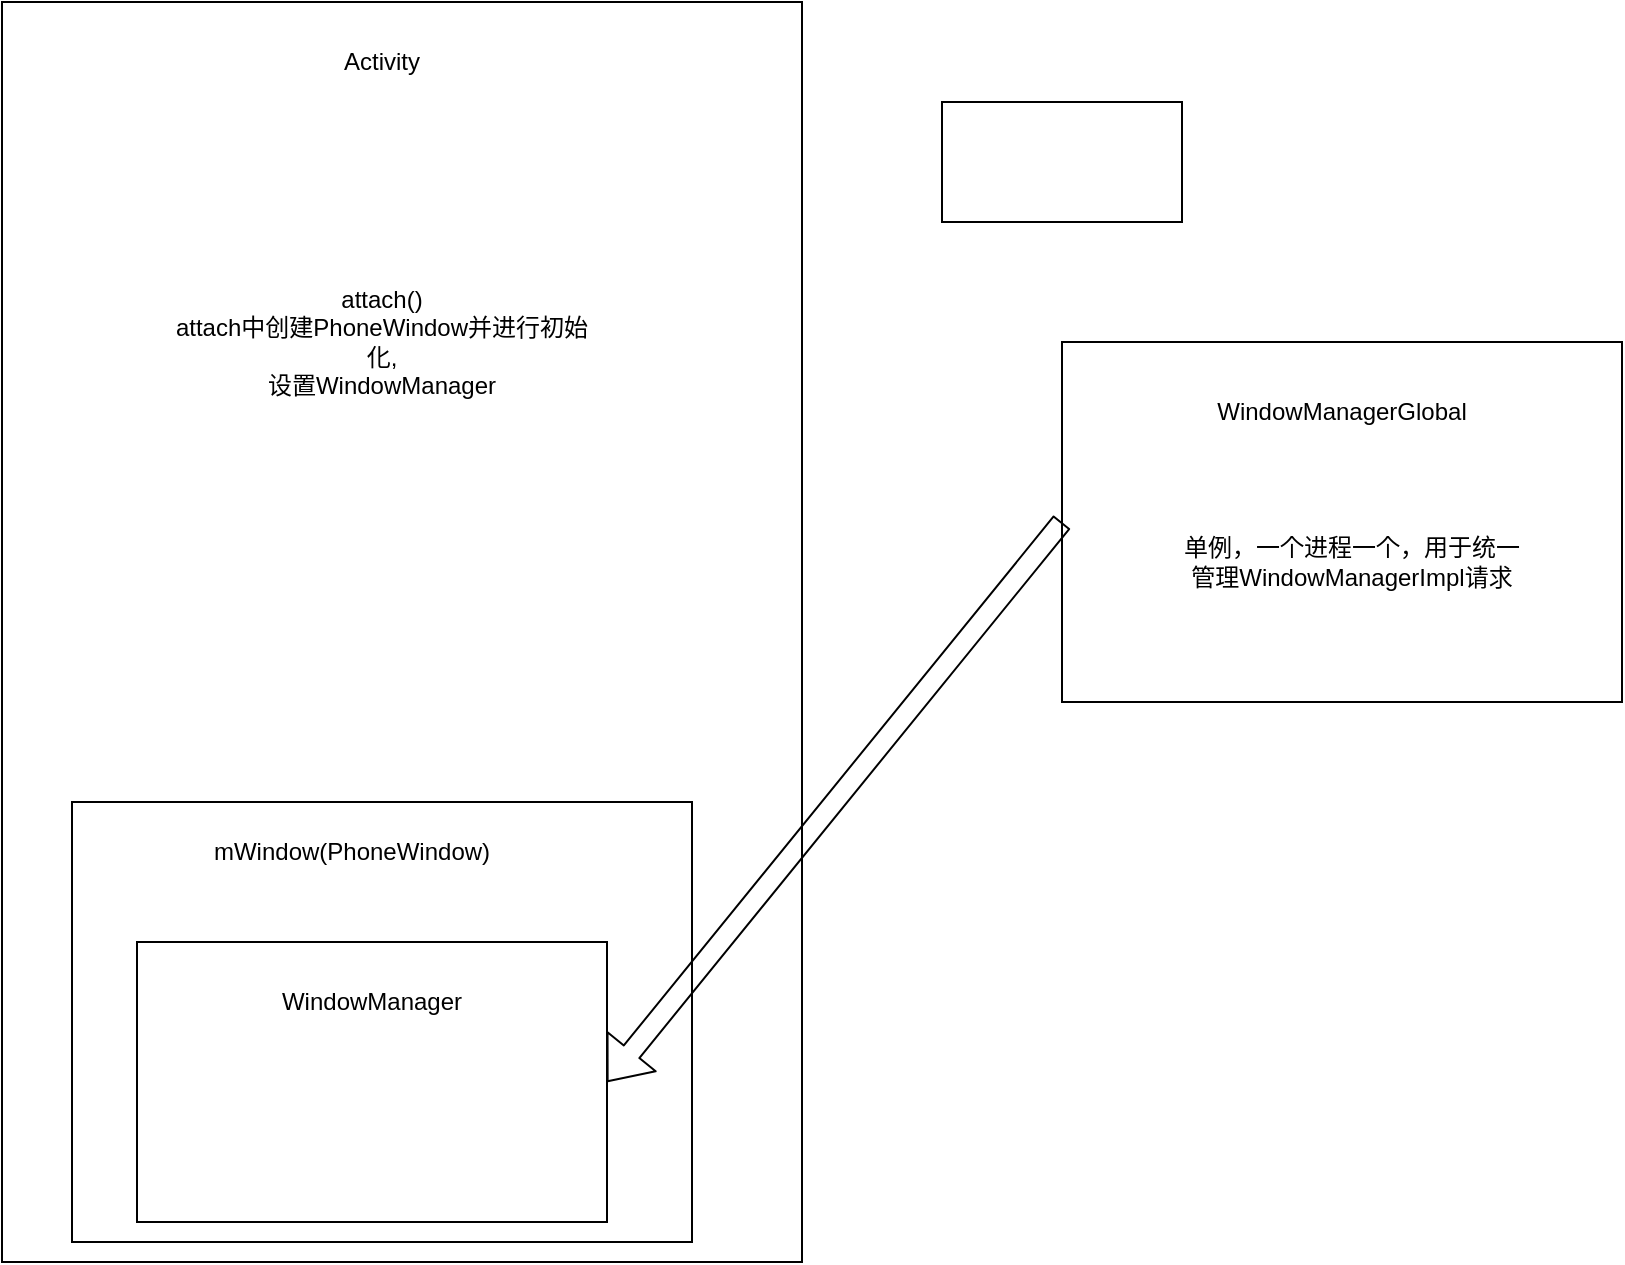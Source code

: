 <mxfile version="13.4.4" type="device"><diagram id="OMyxbKsmQpFW8fGvtZ3r" name="Page-1"><mxGraphModel dx="1106" dy="1003" grid="1" gridSize="10" guides="1" tooltips="1" connect="1" arrows="1" fold="1" page="1" pageScale="1" pageWidth="850" pageHeight="1100" math="0" shadow="0"><root><mxCell id="0"/><mxCell id="1" parent="0"/><mxCell id="JeqNm9QMrnxc8yTsJbKi-1" value="" style="rounded=0;whiteSpace=wrap;html=1;" vertex="1" parent="1"><mxGeometry x="30" y="190" width="400" height="630" as="geometry"/></mxCell><mxCell id="JeqNm9QMrnxc8yTsJbKi-2" value="Activity" style="text;html=1;strokeColor=none;fillColor=none;align=center;verticalAlign=middle;whiteSpace=wrap;rounded=0;" vertex="1" parent="1"><mxGeometry x="150" y="200" width="140" height="40" as="geometry"/></mxCell><mxCell id="JeqNm9QMrnxc8yTsJbKi-3" value="" style="rounded=0;whiteSpace=wrap;html=1;" vertex="1" parent="1"><mxGeometry x="65" y="590" width="310" height="220" as="geometry"/></mxCell><mxCell id="JeqNm9QMrnxc8yTsJbKi-4" value="mWindow(PhoneWindow)" style="text;html=1;strokeColor=none;fillColor=none;align=center;verticalAlign=middle;whiteSpace=wrap;rounded=0;" vertex="1" parent="1"><mxGeometry x="170" y="600" width="70" height="30" as="geometry"/></mxCell><mxCell id="JeqNm9QMrnxc8yTsJbKi-5" value="" style="rounded=0;whiteSpace=wrap;html=1;" vertex="1" parent="1"><mxGeometry x="97.5" y="660" width="235" height="140" as="geometry"/></mxCell><mxCell id="JeqNm9QMrnxc8yTsJbKi-6" value="WindowManager" style="text;html=1;strokeColor=none;fillColor=none;align=center;verticalAlign=middle;whiteSpace=wrap;rounded=0;" vertex="1" parent="1"><mxGeometry x="175" y="670" width="80" height="40" as="geometry"/></mxCell><mxCell id="JeqNm9QMrnxc8yTsJbKi-7" value="" style="rounded=0;whiteSpace=wrap;html=1;" vertex="1" parent="1"><mxGeometry x="560" y="360" width="280" height="180" as="geometry"/></mxCell><mxCell id="JeqNm9QMrnxc8yTsJbKi-8" value="" style="shape=flexArrow;endArrow=classic;html=1;exitX=0;exitY=0.5;exitDx=0;exitDy=0;entryX=1;entryY=0.5;entryDx=0;entryDy=0;" edge="1" parent="1" source="JeqNm9QMrnxc8yTsJbKi-7" target="JeqNm9QMrnxc8yTsJbKi-5"><mxGeometry width="50" height="50" relative="1" as="geometry"><mxPoint x="550" y="450" as="sourcePoint"/><mxPoint x="600" y="400" as="targetPoint"/></mxGeometry></mxCell><mxCell id="JeqNm9QMrnxc8yTsJbKi-9" value="attach()&lt;br&gt;attach中创建PhoneWindow并进行初始化, &lt;br&gt;设置WindowManager" style="text;html=1;strokeColor=none;fillColor=none;align=center;verticalAlign=middle;whiteSpace=wrap;rounded=0;" vertex="1" parent="1"><mxGeometry x="110" y="260" width="220" height="200" as="geometry"/></mxCell><mxCell id="JeqNm9QMrnxc8yTsJbKi-11" value="" style="rounded=0;whiteSpace=wrap;html=1;" vertex="1" parent="1"><mxGeometry x="500" y="240" width="120" height="60" as="geometry"/></mxCell><mxCell id="JeqNm9QMrnxc8yTsJbKi-12" value="WindowManagerGlobal" style="text;html=1;strokeColor=none;fillColor=none;align=center;verticalAlign=middle;whiteSpace=wrap;rounded=0;" vertex="1" parent="1"><mxGeometry x="640" y="380" width="120" height="30" as="geometry"/></mxCell><mxCell id="JeqNm9QMrnxc8yTsJbKi-13" value="单例，一个进程一个，用于统一管理WindowManagerImpl请求" style="text;html=1;strokeColor=none;fillColor=none;align=center;verticalAlign=middle;whiteSpace=wrap;rounded=0;" vertex="1" parent="1"><mxGeometry x="620" y="430" width="170" height="80" as="geometry"/></mxCell></root></mxGraphModel></diagram></mxfile>